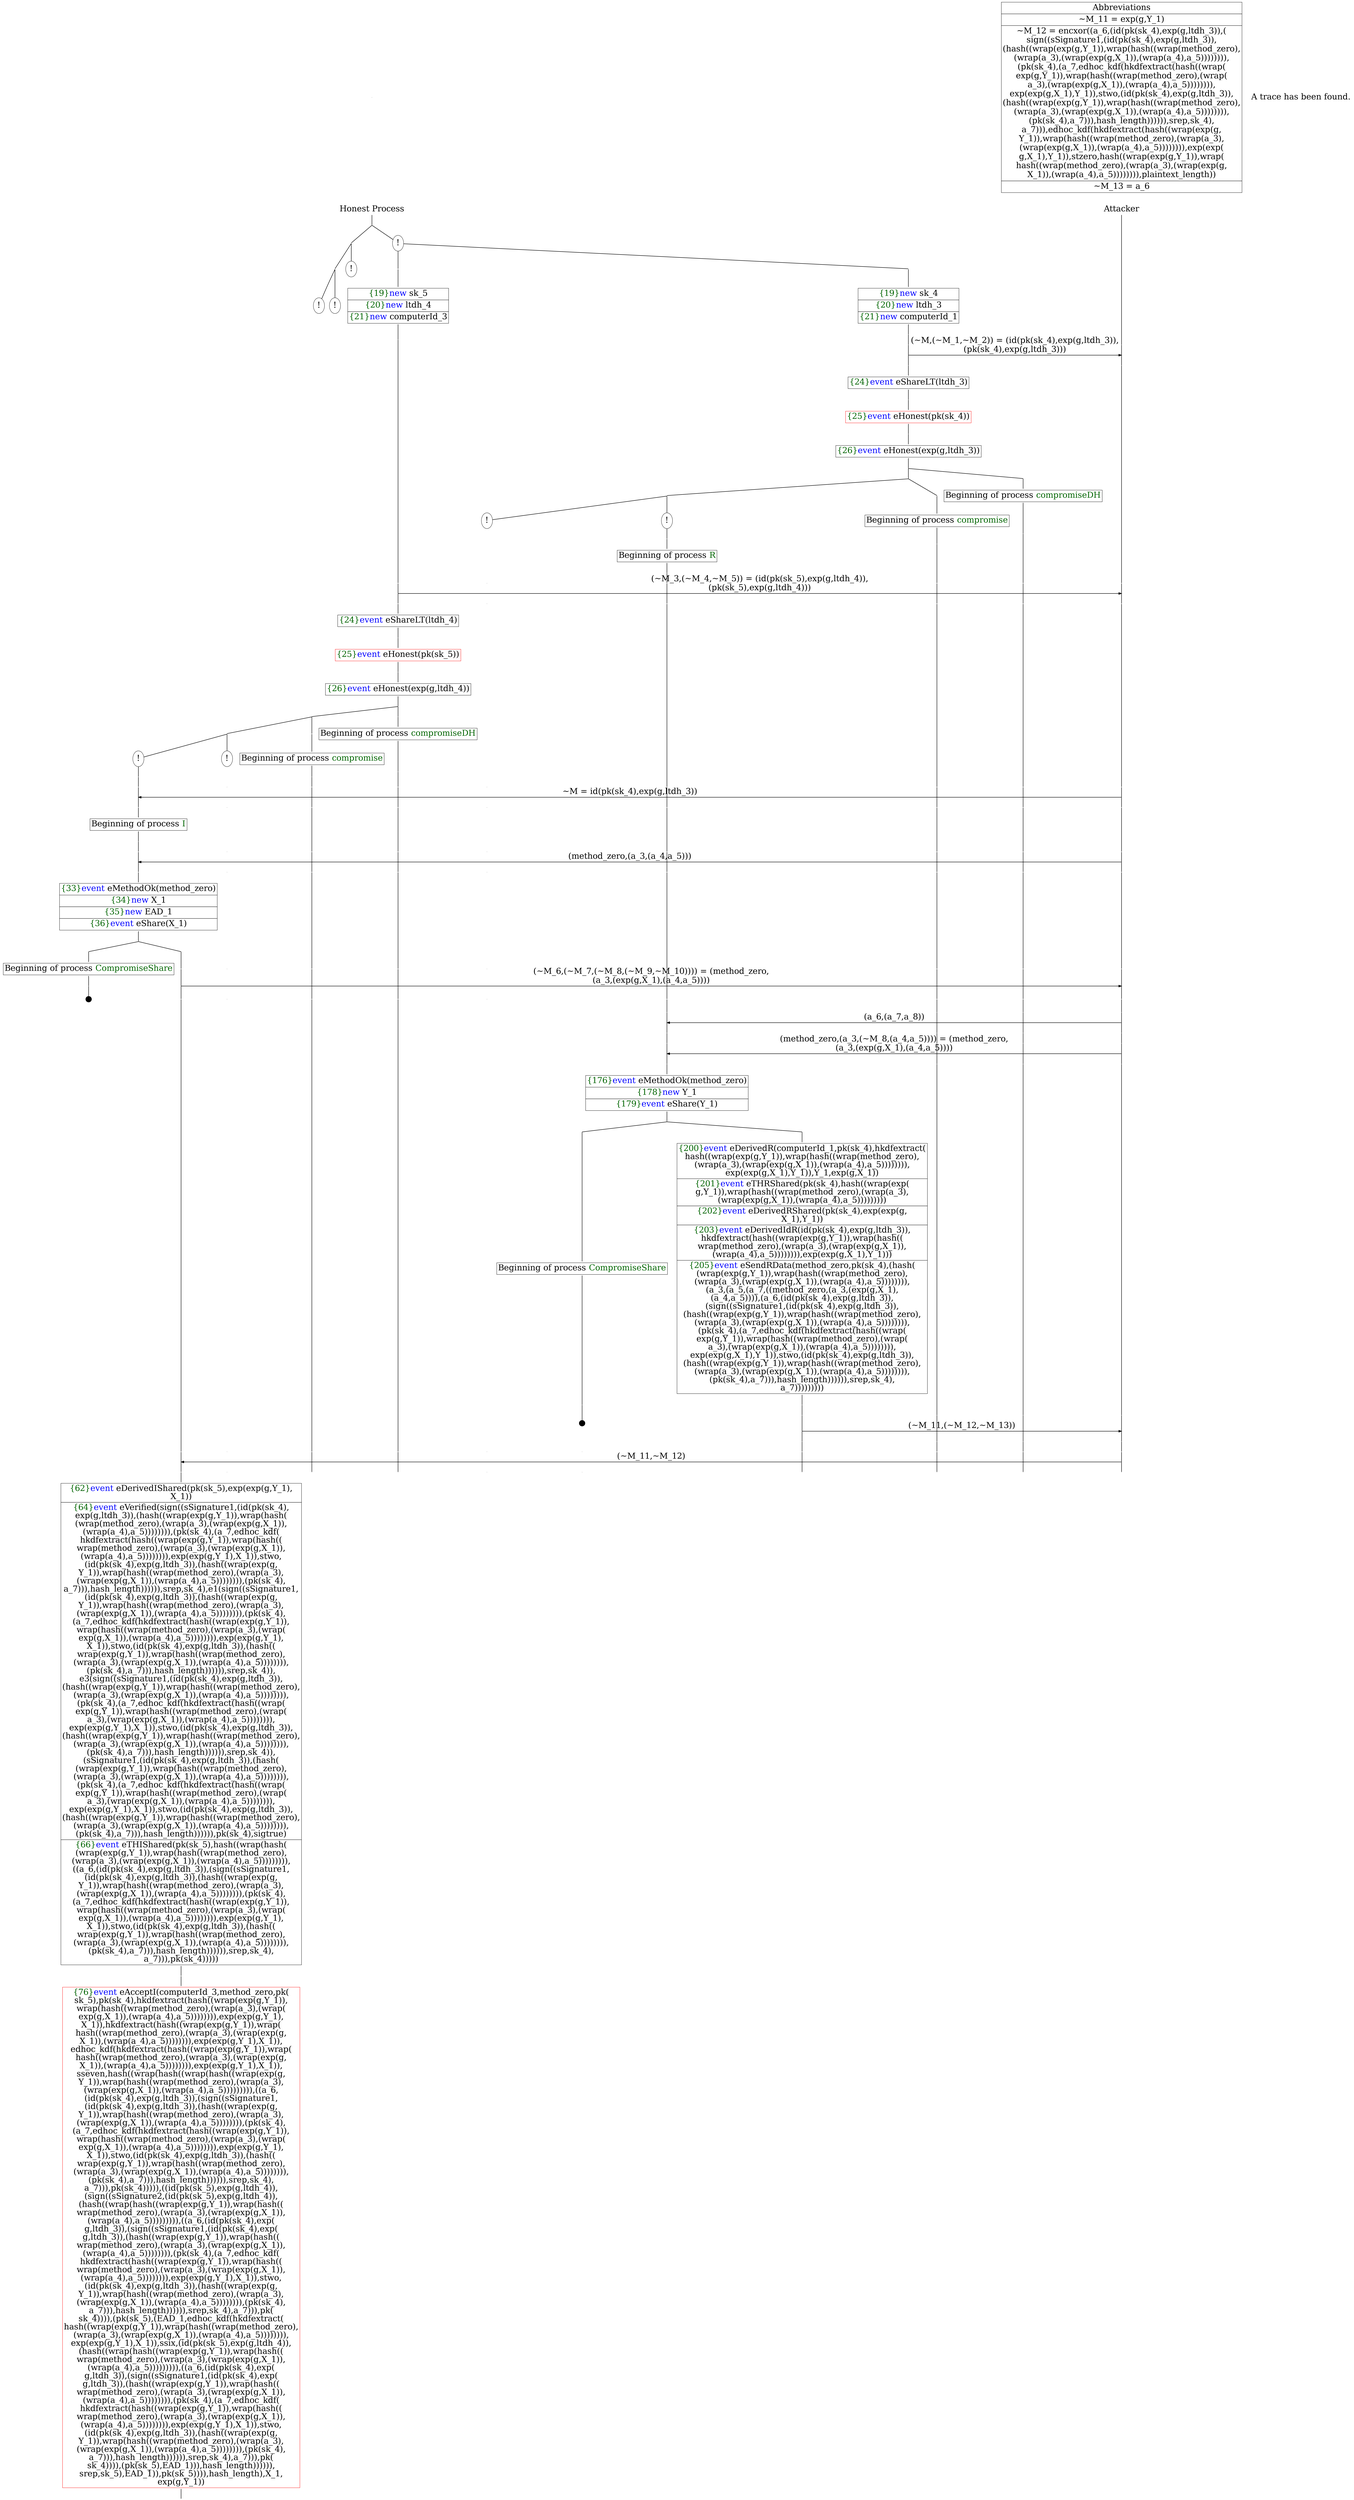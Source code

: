 digraph {
graph [ordering = out]
edge [arrowhead = none, penwidth = 1.6, fontsize = 30]
node [shape = point, width = 0, height = 0, fontsize = 30]
Trace<br/>
[label = <A trace has been found.<br/>
>, shape = plaintext]
P0__0 [label = "Honest Process", shape = plaintext]
P__0 [label = "Attacker", shape = plaintext]
Trace -> P0__0 [label = "", style = invisible, weight = 100]{rank = same; P0__0 P__0}
P0__0 -> P0__1 [label = <>, weight = 100]
/*RPar */
P0__1 -> P0_1__1 [label = <>]
P0__1 -> P0_0__1 [label = <>]
P0__1 [label = "", fixedsize = false, width = 0, height = 0, shape = none]
{rank = same; P0_0__1 P0_1__1}
P0_0__1 [label = "!", shape = ellipse]
{rank = same; P0_0_1__1 P0_0_0__1}
P0_0_1__1 [label = "", fixedsize = false, width = 0, height = 0, shape = none]
P0_0__1 -> P0_0_1__1 [label = <>]
P0_0_0__1 [label = "", fixedsize = false, width = 0, height = 0, shape = none]
P0_0__1 -> P0_0_0__1 [label = <>]
P0_0_0__1 -> P0_0_0__2 [label = <>, weight = 100]
P0_0_0__2 [shape = plaintext, label = <<TABLE BORDER="0" CELLBORDER="1" CELLSPACING="0" CELLPADDING="4"> <TR><TD><FONT COLOR="darkgreen">{19}</FONT><FONT COLOR="blue">new </FONT>sk_4</TD></TR><TR><TD><FONT COLOR="darkgreen">{20}</FONT><FONT COLOR="blue">new </FONT>ltdh_3</TD></TR><TR><TD><FONT COLOR="darkgreen">{21}</FONT><FONT COLOR="blue">new </FONT>computerId_1</TD></TR></TABLE>>]
P0_0_0__2 -> P0_0_0__3 [label = <>, weight = 100]
P0_0_0__3 -> P0_0_0__4 [label = <>, weight = 100]
P__0 -> P__1 [label = <>, weight = 100]
{rank = same; P__1 P0_0_0__4}
P0_0_0__4 -> P0_0_0__5 [label = <>, weight = 100]
P__1 -> P__2 [label = <>, weight = 100]
{rank = same; P__2 P0_0_0__5}
P0_0_0__5 -> P__2 [label = <(~M,(~M_1,~M_2)) = (id(pk(sk_4),exp(g,ltdh_3)),<br/>
(pk(sk_4),exp(g,ltdh_3)))>, arrowhead = normal]
P0_0_0__5 -> P0_0_0__6 [label = <>, weight = 100]
P__2 -> P__3 [label = <>, weight = 100]
{rank = same; P__3 P0_0_0__6}
P0_0_0__6 -> P0_0_0__7 [label = <>, weight = 100]
P0_0_0__7 [shape = plaintext, label = <<TABLE BORDER="0" CELLBORDER="1" CELLSPACING="0" CELLPADDING="4"> <TR><TD><FONT COLOR="darkgreen">{24}</FONT><FONT COLOR="blue">event</FONT> eShareLT(ltdh_3)</TD></TR></TABLE>>]
P0_0_0__7 -> P0_0_0__8 [label = <>, weight = 100]
P0_0_0__8 -> P0_0_0__9 [label = <>, weight = 100]
P0_0_0__9 [color = red, shape = plaintext, label = <<TABLE BORDER="0" CELLBORDER="1" CELLSPACING="0" CELLPADDING="4"> <TR><TD><FONT COLOR="darkgreen">{25}</FONT><FONT COLOR="blue">event</FONT> eHonest(pk(sk_4))</TD></TR></TABLE>>]
P0_0_0__9 -> P0_0_0__10 [label = <>, weight = 100]
P0_0_0__10 -> P0_0_0__11 [label = <>, weight = 100]
P0_0_0__11 [shape = plaintext, label = <<TABLE BORDER="0" CELLBORDER="1" CELLSPACING="0" CELLPADDING="4"> <TR><TD><FONT COLOR="darkgreen">{26}</FONT><FONT COLOR="blue">event</FONT> eHonest(exp(g,ltdh_3))</TD></TR></TABLE>>]
P0_0_0__11 -> P0_0_0__12 [label = <>, weight = 100]
/*RPar */
P0_0_0__12 -> P0_0_0_1__12 [label = <>]
P0_0_0__12 -> P0_0_0_0__12 [label = <>]
P0_0_0__12 [label = "", fixedsize = false, width = 0, height = 0, shape = none]
{rank = same; P0_0_0_0__12 P0_0_0_1__12}
P0_0_0_0__12 -> P0_0_0_0__13 [label = <>, weight = 100]
P0_0_0_0__13 [shape = plaintext, label = <<TABLE BORDER="0" CELLBORDER="1" CELLSPACING="0" CELLPADDING="4"> <TR><TD>Beginning of process <FONT COLOR="darkgreen">compromiseDH</FONT></TD></TR></TABLE>>]
P0_0_0_0__13 -> P0_0_0_0__14 [label = <>, weight = 100]
/*RPar */
P0_0_0_1__12 -> P0_0_0_1_1__12 [label = <>]
P0_0_0_1__12 -> P0_0_0_1_0__12 [label = <>]
P0_0_0_1__12 [label = "", fixedsize = false, width = 0, height = 0, shape = none]
{rank = same; P0_0_0_1_0__12 P0_0_0_1_1__12}
P0_0_0_1_0__12 -> P0_0_0_1_0__13 [label = <>, weight = 100]
P0_0_0_1_0__13 [shape = plaintext, label = <<TABLE BORDER="0" CELLBORDER="1" CELLSPACING="0" CELLPADDING="4"> <TR><TD>Beginning of process <FONT COLOR="darkgreen">compromise</FONT></TD></TR></TABLE>>]
P0_0_0_1_0__13 -> P0_0_0_1_0__14 [label = <>, weight = 100]
/*RPar */
P0_0_0_1_1__12 -> P0_0_0_1_1_1__12 [label = <>]
P0_0_0_1_1__12 -> P0_0_0_1_1_0__12 [label = <>]
P0_0_0_1_1__12 [label = "", fixedsize = false, width = 0, height = 0, shape = none]
{rank = same; P0_0_0_1_1_0__12 P0_0_0_1_1_1__12}
P0_0_0_1_1_0__12 [label = "!", shape = ellipse]
P0_0_0_1_1_0_0__12 [label = "", fixedsize = false, width = 0, height = 0, shape = none]
P0_0_0_1_1_0__12 -> P0_0_0_1_1_0_0__12 [label = <>, weight = 100]
P0_0_0_1_1_0_0__12 -> P0_0_0_1_1_0_0__13 [label = <>, weight = 100]
P0_0_0_1_1_0_0__13 [shape = plaintext, label = <<TABLE BORDER="0" CELLBORDER="1" CELLSPACING="0" CELLPADDING="4"> <TR><TD>Beginning of process <FONT COLOR="darkgreen">R</FONT></TD></TR></TABLE>>]
P0_0_0_1_1_0_0__13 -> P0_0_0_1_1_0_0__14 [label = <>, weight = 100]
P0_0_0_1_1_1__12 [label = "!", shape = ellipse]
P0_0_1__1 -> P0_0_1__2 [label = <>, weight = 100]
P0_0_1__2 [shape = plaintext, label = <<TABLE BORDER="0" CELLBORDER="1" CELLSPACING="0" CELLPADDING="4"> <TR><TD><FONT COLOR="darkgreen">{19}</FONT><FONT COLOR="blue">new </FONT>sk_5</TD></TR><TR><TD><FONT COLOR="darkgreen">{20}</FONT><FONT COLOR="blue">new </FONT>ltdh_4</TD></TR><TR><TD><FONT COLOR="darkgreen">{21}</FONT><FONT COLOR="blue">new </FONT>computerId_3</TD></TR></TABLE>>]
P0_0_1__2 -> P0_0_1__3 [label = <>, weight = 100]
P0_0_1__3 -> P0_0_1__4 [label = <>, weight = 100]
P0_0_0_1_1_1__13 [label = "", style = invisible]
P0_0_0_1_1_1__12 -> P0_0_0_1_1_1__13 [label = <>, weight = 100, style = invisible]
P0_0_0_1_1_0_0__14 -> P0_0_0_1_1_0_0__15 [label = <>, weight = 100]
P0_0_0_1_0__14 -> P0_0_0_1_0__15 [label = <>, weight = 100]
P0_0_0_0__14 -> P0_0_0_0__15 [label = <>, weight = 100]
P__3 -> P__4 [label = <>, weight = 100]
{rank = same; P__4 P0_0_0_0__15 P0_0_0_1_0__15 P0_0_0_1_1_0_0__15 P0_0_0_1_1_1__13 P0_0_1__4}
P0_0_1__4 -> P0_0_1__5 [label = <>, weight = 100]
P__4 -> P__5 [label = <>, weight = 100]
{rank = same; P__5 P0_0_1__5}
P0_0_1__5 -> P__5 [label = <(~M_3,(~M_4,~M_5)) = (id(pk(sk_5),exp(g,ltdh_4)),<br/>
(pk(sk_5),exp(g,ltdh_4)))>, arrowhead = normal]
P0_0_1__5 -> P0_0_1__6 [label = <>, weight = 100]
P0_0_0_1_1_1__14 [label = "", style = invisible]
P0_0_0_1_1_1__13 -> P0_0_0_1_1_1__14 [label = <>, weight = 100, style = invisible]
P0_0_0_1_1_0_0__15 -> P0_0_0_1_1_0_0__16 [label = <>, weight = 100]
P0_0_0_1_0__15 -> P0_0_0_1_0__16 [label = <>, weight = 100]
P0_0_0_0__15 -> P0_0_0_0__16 [label = <>, weight = 100]
P__5 -> P__6 [label = <>, weight = 100]
{rank = same; P__6 P0_0_0_0__16 P0_0_0_1_0__16 P0_0_0_1_1_0_0__16 P0_0_0_1_1_1__14 P0_0_1__6}
P0_0_1__6 -> P0_0_1__7 [label = <>, weight = 100]
P0_0_1__7 [shape = plaintext, label = <<TABLE BORDER="0" CELLBORDER="1" CELLSPACING="0" CELLPADDING="4"> <TR><TD><FONT COLOR="darkgreen">{24}</FONT><FONT COLOR="blue">event</FONT> eShareLT(ltdh_4)</TD></TR></TABLE>>]
P0_0_1__7 -> P0_0_1__8 [label = <>, weight = 100]
P0_0_1__8 -> P0_0_1__9 [label = <>, weight = 100]
P0_0_1__9 [color = red, shape = plaintext, label = <<TABLE BORDER="0" CELLBORDER="1" CELLSPACING="0" CELLPADDING="4"> <TR><TD><FONT COLOR="darkgreen">{25}</FONT><FONT COLOR="blue">event</FONT> eHonest(pk(sk_5))</TD></TR></TABLE>>]
P0_0_1__9 -> P0_0_1__10 [label = <>, weight = 100]
P0_0_1__10 -> P0_0_1__11 [label = <>, weight = 100]
P0_0_1__11 [shape = plaintext, label = <<TABLE BORDER="0" CELLBORDER="1" CELLSPACING="0" CELLPADDING="4"> <TR><TD><FONT COLOR="darkgreen">{26}</FONT><FONT COLOR="blue">event</FONT> eHonest(exp(g,ltdh_4))</TD></TR></TABLE>>]
P0_0_1__11 -> P0_0_1__12 [label = <>, weight = 100]
/*RPar */
P0_0_1__12 -> P0_0_1_1__12 [label = <>]
P0_0_1__12 -> P0_0_1_0__12 [label = <>]
P0_0_1__12 [label = "", fixedsize = false, width = 0, height = 0, shape = none]
{rank = same; P0_0_1_0__12 P0_0_1_1__12}
P0_0_1_0__12 -> P0_0_1_0__13 [label = <>, weight = 100]
P0_0_1_0__13 [shape = plaintext, label = <<TABLE BORDER="0" CELLBORDER="1" CELLSPACING="0" CELLPADDING="4"> <TR><TD>Beginning of process <FONT COLOR="darkgreen">compromiseDH</FONT></TD></TR></TABLE>>]
P0_0_1_0__13 -> P0_0_1_0__14 [label = <>, weight = 100]
/*RPar */
P0_0_1_1__12 -> P0_0_1_1_1__12 [label = <>]
P0_0_1_1__12 -> P0_0_1_1_0__12 [label = <>]
P0_0_1_1__12 [label = "", fixedsize = false, width = 0, height = 0, shape = none]
{rank = same; P0_0_1_1_0__12 P0_0_1_1_1__12}
P0_0_1_1_0__12 -> P0_0_1_1_0__13 [label = <>, weight = 100]
P0_0_1_1_0__13 [shape = plaintext, label = <<TABLE BORDER="0" CELLBORDER="1" CELLSPACING="0" CELLPADDING="4"> <TR><TD>Beginning of process <FONT COLOR="darkgreen">compromise</FONT></TD></TR></TABLE>>]
P0_0_1_1_0__13 -> P0_0_1_1_0__14 [label = <>, weight = 100]
/*RPar */
P0_0_1_1_1__12 -> P0_0_1_1_1_1__12 [label = <>]
P0_0_1_1_1__12 -> P0_0_1_1_1_0__12 [label = <>]
P0_0_1_1_1__12 [label = "", fixedsize = false, width = 0, height = 0, shape = none]
{rank = same; P0_0_1_1_1_0__12 P0_0_1_1_1_1__12}
P0_0_1_1_1_0__12 [label = "!", shape = ellipse]
P0_0_1_1_1_1__12 [label = "!", shape = ellipse]
P0_0_1_1_1_1_0__12 [label = "", fixedsize = false, width = 0, height = 0, shape = none]
P0_0_1_1_1_1__12 -> P0_0_1_1_1_1_0__12 [label = <>, weight = 100]
/*RPar */
P0_1__1 -> P0_1_1__1 [label = <>]
P0_1__1 -> P0_1_0__1 [label = <>]
P0_1__1 [label = "", fixedsize = false, width = 0, height = 0, shape = none]
{rank = same; P0_1_0__1 P0_1_1__1}
P0_1_0__1 [label = "!", shape = ellipse]
/*RPar */
P0_1_1__1 -> P0_1_1_1__1 [label = <>]
P0_1_1__1 -> P0_1_1_0__1 [label = <>]
P0_1_1__1 [label = "", fixedsize = false, width = 0, height = 0, shape = none]
{rank = same; P0_1_1_0__1 P0_1_1_1__1}
P0_1_1_0__1 [label = "!", shape = ellipse]
P0_1_1_1__1 [label = "!", shape = ellipse]
P0_0_1_1_1_1_0__12 -> P0_0_1_1_1_1_0__13 [label = <>, weight = 100]
P0_0_1_1_1_0__13 [label = "", style = invisible]
P0_0_1_1_1_0__12 -> P0_0_1_1_1_0__13 [label = <>, weight = 100, style = invisible]
P0_0_1_1_0__14 -> P0_0_1_1_0__15 [label = <>, weight = 100]
P0_0_1_0__14 -> P0_0_1_0__15 [label = <>, weight = 100]
P0_0_0_1_1_1__15 [label = "", style = invisible]
P0_0_0_1_1_1__14 -> P0_0_0_1_1_1__15 [label = <>, weight = 100, style = invisible]
P0_0_0_1_1_0_0__16 -> P0_0_0_1_1_0_0__17 [label = <>, weight = 100]
P0_0_0_1_0__16 -> P0_0_0_1_0__17 [label = <>, weight = 100]
P0_0_0_0__16 -> P0_0_0_0__17 [label = <>, weight = 100]
P__6 -> P__7 [label = <>, weight = 100]
{rank = same; P__7 P0_0_0_0__17 P0_0_0_1_0__17 P0_0_0_1_1_0_0__17 P0_0_0_1_1_1__15 P0_0_1_0__15 P0_0_1_1_0__15 P0_0_1_1_1_0__13 P0_0_1_1_1_1_0__13}
P0_0_1_1_1_1_0__13 -> P0_0_1_1_1_1_0__14 [label = <>, weight = 100]
P__7 -> P__8 [label = <>, weight = 100]
{rank = same; P__8 P0_0_1_1_1_1_0__14}
P0_0_1_1_1_1_0__14 -> P__8 [label = <~M = id(pk(sk_4),exp(g,ltdh_3))>, dir = back, arrowhead = normal]
P0_0_1_1_1_1_0__14 -> P0_0_1_1_1_1_0__15 [label = <>, weight = 100]
P0_0_1_1_1_0__14 [label = "", style = invisible]
P0_0_1_1_1_0__13 -> P0_0_1_1_1_0__14 [label = <>, weight = 100, style = invisible]
P0_0_1_1_0__15 -> P0_0_1_1_0__16 [label = <>, weight = 100]
P0_0_1_0__15 -> P0_0_1_0__16 [label = <>, weight = 100]
P0_0_0_1_1_1__16 [label = "", style = invisible]
P0_0_0_1_1_1__15 -> P0_0_0_1_1_1__16 [label = <>, weight = 100, style = invisible]
P0_0_0_1_1_0_0__17 -> P0_0_0_1_1_0_0__18 [label = <>, weight = 100]
P0_0_0_1_0__17 -> P0_0_0_1_0__18 [label = <>, weight = 100]
P0_0_0_0__17 -> P0_0_0_0__18 [label = <>, weight = 100]
P__8 -> P__9 [label = <>, weight = 100]
{rank = same; P__9 P0_0_0_0__18 P0_0_0_1_0__18 P0_0_0_1_1_0_0__18 P0_0_0_1_1_1__16 P0_0_1_0__16 P0_0_1_1_0__16 P0_0_1_1_1_0__14 P0_0_1_1_1_1_0__15}
P0_0_1_1_1_1_0__15 -> P0_0_1_1_1_1_0__16 [label = <>, weight = 100]
P0_0_1_1_1_1_0__16 [shape = plaintext, label = <<TABLE BORDER="0" CELLBORDER="1" CELLSPACING="0" CELLPADDING="4"> <TR><TD>Beginning of process <FONT COLOR="darkgreen">I</FONT></TD></TR></TABLE>>]
P0_0_1_1_1_1_0__16 -> P0_0_1_1_1_1_0__17 [label = <>, weight = 100]
P0_0_1_1_1_1_0__17 -> P0_0_1_1_1_1_0__18 [label = <>, weight = 100]
P0_0_1_1_1_0__15 [label = "", style = invisible]
P0_0_1_1_1_0__14 -> P0_0_1_1_1_0__15 [label = <>, weight = 100, style = invisible]
P0_0_1_1_0__16 -> P0_0_1_1_0__17 [label = <>, weight = 100]
P0_0_1_0__16 -> P0_0_1_0__17 [label = <>, weight = 100]
P0_0_0_1_1_1__17 [label = "", style = invisible]
P0_0_0_1_1_1__16 -> P0_0_0_1_1_1__17 [label = <>, weight = 100, style = invisible]
P0_0_0_1_1_0_0__18 -> P0_0_0_1_1_0_0__19 [label = <>, weight = 100]
P0_0_0_1_0__18 -> P0_0_0_1_0__19 [label = <>, weight = 100]
P0_0_0_0__18 -> P0_0_0_0__19 [label = <>, weight = 100]
P__9 -> P__10 [label = <>, weight = 100]
{rank = same; P__10 P0_0_0_0__19 P0_0_0_1_0__19 P0_0_0_1_1_0_0__19 P0_0_0_1_1_1__17 P0_0_1_0__17 P0_0_1_1_0__17 P0_0_1_1_1_0__15 P0_0_1_1_1_1_0__18}
P0_0_1_1_1_1_0__18 -> P0_0_1_1_1_1_0__19 [label = <>, weight = 100]
P__10 -> P__11 [label = <>, weight = 100]
{rank = same; P__11 P0_0_1_1_1_1_0__19}
P0_0_1_1_1_1_0__19 -> P__11 [label = <(method_zero,(a_3,(a_4,a_5)))>, dir = back, arrowhead = normal]
P0_0_1_1_1_1_0__19 -> P0_0_1_1_1_1_0__20 [label = <>, weight = 100]
P0_0_1_1_1_0__16 [label = "", style = invisible]
P0_0_1_1_1_0__15 -> P0_0_1_1_1_0__16 [label = <>, weight = 100, style = invisible]
P0_0_1_1_0__17 -> P0_0_1_1_0__18 [label = <>, weight = 100]
P0_0_1_0__17 -> P0_0_1_0__18 [label = <>, weight = 100]
P0_0_0_1_1_1__18 [label = "", style = invisible]
P0_0_0_1_1_1__17 -> P0_0_0_1_1_1__18 [label = <>, weight = 100, style = invisible]
P0_0_0_1_1_0_0__19 -> P0_0_0_1_1_0_0__20 [label = <>, weight = 100]
P0_0_0_1_0__19 -> P0_0_0_1_0__20 [label = <>, weight = 100]
P0_0_0_0__19 -> P0_0_0_0__20 [label = <>, weight = 100]
P__11 -> P__12 [label = <>, weight = 100]
{rank = same; P__12 P0_0_0_0__20 P0_0_0_1_0__20 P0_0_0_1_1_0_0__20 P0_0_0_1_1_1__18 P0_0_1_0__18 P0_0_1_1_0__18 P0_0_1_1_1_0__16 P0_0_1_1_1_1_0__20}
P0_0_1_1_1_1_0__20 -> P0_0_1_1_1_1_0__21 [label = <>, weight = 100]
P0_0_1_1_1_1_0__21 [shape = plaintext, label = <<TABLE BORDER="0" CELLBORDER="1" CELLSPACING="0" CELLPADDING="4"> <TR><TD><FONT COLOR="darkgreen">{33}</FONT><FONT COLOR="blue">event</FONT> eMethodOk(method_zero)</TD></TR><TR><TD><FONT COLOR="darkgreen">{34}</FONT><FONT COLOR="blue">new </FONT>X_1</TD></TR><TR><TD><FONT COLOR="darkgreen">{35}</FONT><FONT COLOR="blue">new </FONT>EAD_1</TD></TR><TR><TD><FONT COLOR="darkgreen">{36}</FONT><FONT COLOR="blue">event</FONT> eShare(X_1)</TD></TR></TABLE>>]
P0_0_1_1_1_1_0__21 -> P0_0_1_1_1_1_0__22 [label = <>, weight = 100]
/*RPar */
P0_0_1_1_1_1_0__22 -> P0_0_1_1_1_1_0_1__22 [label = <>]
P0_0_1_1_1_1_0__22 -> P0_0_1_1_1_1_0_0__22 [label = <>]
P0_0_1_1_1_1_0__22 [label = "", fixedsize = false, width = 0, height = 0, shape = none]
{rank = same; P0_0_1_1_1_1_0_0__22 P0_0_1_1_1_1_0_1__22}
P0_0_1_1_1_1_0_0__22 -> P0_0_1_1_1_1_0_0__23 [label = <>, weight = 100]
P0_0_1_1_1_0__17 [label = "", style = invisible]
P0_0_1_1_1_0__16 -> P0_0_1_1_1_0__17 [label = <>, weight = 100, style = invisible]
P0_0_1_1_0__18 -> P0_0_1_1_0__19 [label = <>, weight = 100]
P0_0_1_0__18 -> P0_0_1_0__19 [label = <>, weight = 100]
P0_0_0_1_1_1__19 [label = "", style = invisible]
P0_0_0_1_1_1__18 -> P0_0_0_1_1_1__19 [label = <>, weight = 100, style = invisible]
P0_0_0_1_1_0_0__20 -> P0_0_0_1_1_0_0__21 [label = <>, weight = 100]
P0_0_0_1_0__20 -> P0_0_0_1_0__21 [label = <>, weight = 100]
P0_0_0_0__20 -> P0_0_0_0__21 [label = <>, weight = 100]
P__12 -> P__13 [label = <>, weight = 100]
{rank = same; P__13 P0_0_0_0__21 P0_0_0_1_0__21 P0_0_0_1_1_0_0__21 P0_0_0_1_1_1__19 P0_0_1_0__19 P0_0_1_1_0__19 P0_0_1_1_1_0__17 P0_0_1_1_1_1_0_0__23}
P0_0_1_1_1_1_0_0__23 -> P0_0_1_1_1_1_0_0__24 [label = <>, weight = 100]
P__13 -> P__14 [label = <>, weight = 100]
{rank = same; P__14 P0_0_1_1_1_1_0_0__24}
P0_0_1_1_1_1_0_0__24 -> P__14 [label = <(~M_6,(~M_7,(~M_8,(~M_9,~M_10)))) = (method_zero,<br/>
(a_3,(exp(g,X_1),(a_4,a_5))))>, arrowhead = normal]
P0_0_1_1_1_1_0_0__24 -> P0_0_1_1_1_1_0_0__25 [label = <>, weight = 100]
P0_0_1_1_1_0__18 [label = "", style = invisible]
P0_0_1_1_1_0__17 -> P0_0_1_1_1_0__18 [label = <>, weight = 100, style = invisible]
P0_0_1_1_0__19 -> P0_0_1_1_0__20 [label = <>, weight = 100]
P0_0_1_0__19 -> P0_0_1_0__20 [label = <>, weight = 100]
P0_0_0_1_1_1__20 [label = "", style = invisible]
P0_0_0_1_1_1__19 -> P0_0_0_1_1_1__20 [label = <>, weight = 100, style = invisible]
P0_0_0_1_1_0_0__21 -> P0_0_0_1_1_0_0__22 [label = <>, weight = 100]
P0_0_0_1_0__21 -> P0_0_0_1_0__22 [label = <>, weight = 100]
P0_0_0_0__21 -> P0_0_0_0__22 [label = <>, weight = 100]
P__14 -> P__15 [label = <>, weight = 100]
{rank = same; P__15 P0_0_0_0__22 P0_0_0_1_0__22 P0_0_0_1_1_0_0__22 P0_0_0_1_1_1__20 P0_0_1_0__20 P0_0_1_1_0__20 P0_0_1_1_1_0__18 P0_0_1_1_1_1_0_0__25}
P0_0_1_1_1_1_0_1__22 -> P0_0_1_1_1_1_0_1__23 [label = <>, weight = 100]
P0_0_1_1_1_1_0_1__23 [shape = plaintext, label = <<TABLE BORDER="0" CELLBORDER="1" CELLSPACING="0" CELLPADDING="4"> <TR><TD>Beginning of process <FONT COLOR="darkgreen">CompromiseShare</FONT></TD></TR></TABLE>>]
P0_0_1_1_1_1_0_1__23 -> P0_0_1_1_1_1_0_1__24 [label = <>, weight = 100]
P0_0_1_1_1_1_0_1__25 [label = "", width = 0.3, height = 0.3]
P0_0_1_1_1_1_0_1__24 -> P0_0_1_1_1_1_0_1__25 [label = <>, weight = 100]
P0_0_0_1_1_0_0__22 -> P0_0_0_1_1_0_0__23 [label = <>, weight = 100]
P0_0_0_1_0__22 -> P0_0_0_1_0__23 [label = <>, weight = 100]
P0_0_0_0__22 -> P0_0_0_0__23 [label = <>, weight = 100]
P__15 -> P__16 [label = <>, weight = 100]
{rank = same; P__16 P0_0_0_0__23 P0_0_0_1_0__23 P0_0_0_1_1_0_0__23}
P0_0_0_1_1_0_0__23 -> P0_0_0_1_1_0_0__24 [label = <>, weight = 100]
P__16 -> P__17 [label = <>, weight = 100]
{rank = same; P__17 P0_0_0_1_1_0_0__24}
P0_0_0_1_1_0_0__24 -> P__17 [label = <(a_6,(a_7,a_8))>, dir = back, arrowhead = normal]
P0_0_0_1_1_0_0__24 -> P0_0_0_1_1_0_0__25 [label = <>, weight = 100]
P0_0_0_1_0__23 -> P0_0_0_1_0__24 [label = <>, weight = 100]
P0_0_0_0__23 -> P0_0_0_0__24 [label = <>, weight = 100]
P__17 -> P__18 [label = <>, weight = 100]
{rank = same; P__18 P0_0_0_0__24 P0_0_0_1_0__24 P0_0_0_1_1_0_0__25}
P0_0_0_1_1_0_0__25 -> P0_0_0_1_1_0_0__26 [label = <>, weight = 100]
P0_0_0_1_0__24 -> P0_0_0_1_0__25 [label = <>, weight = 100]
P0_0_0_0__24 -> P0_0_0_0__25 [label = <>, weight = 100]
P__18 -> P__19 [label = <>, weight = 100]
{rank = same; P__19 P0_0_0_0__25 P0_0_0_1_0__25 P0_0_0_1_1_0_0__26}
P0_0_0_1_1_0_0__26 -> P0_0_0_1_1_0_0__27 [label = <>, weight = 100]
P__19 -> P__20 [label = <>, weight = 100]
{rank = same; P__20 P0_0_0_1_1_0_0__27}
P0_0_0_1_1_0_0__27 -> P__20 [label = <(method_zero,(a_3,(~M_8,(a_4,a_5)))) = (method_zero,<br/>
(a_3,(exp(g,X_1),(a_4,a_5))))>, dir = back, arrowhead = normal]
P0_0_0_1_1_0_0__27 -> P0_0_0_1_1_0_0__28 [label = <>, weight = 100]
P0_0_0_1_0__25 -> P0_0_0_1_0__26 [label = <>, weight = 100]
P0_0_0_0__25 -> P0_0_0_0__26 [label = <>, weight = 100]
P__20 -> P__21 [label = <>, weight = 100]
{rank = same; P__21 P0_0_0_0__26 P0_0_0_1_0__26 P0_0_0_1_1_0_0__28}
P0_0_0_1_1_0_0__28 -> P0_0_0_1_1_0_0__29 [label = <>, weight = 100]
P0_0_0_1_1_0_0__29 [shape = plaintext, label = <<TABLE BORDER="0" CELLBORDER="1" CELLSPACING="0" CELLPADDING="4"> <TR><TD><FONT COLOR="darkgreen">{176}</FONT><FONT COLOR="blue">event</FONT> eMethodOk(method_zero)</TD></TR><TR><TD><FONT COLOR="darkgreen">{178}</FONT><FONT COLOR="blue">new </FONT>Y_1</TD></TR><TR><TD><FONT COLOR="darkgreen">{179}</FONT><FONT COLOR="blue">event</FONT> eShare(Y_1)</TD></TR></TABLE>>]
P0_0_0_1_1_0_0__29 -> P0_0_0_1_1_0_0__30 [label = <>, weight = 100]
/*RPar */
P0_0_0_1_1_0_0__30 -> P0_0_0_1_1_0_0_1__30 [label = <>]
P0_0_0_1_1_0_0__30 -> P0_0_0_1_1_0_0_0__30 [label = <>]
P0_0_0_1_1_0_0__30 [label = "", fixedsize = false, width = 0, height = 0, shape = none]
{rank = same; P0_0_0_1_1_0_0_0__30 P0_0_0_1_1_0_0_1__30}
P0_0_0_1_1_0_0_0__30 -> P0_0_0_1_1_0_0_0__31 [label = <>, weight = 100]
P0_0_0_1_1_0_0_0__31 [shape = plaintext, label = <<TABLE BORDER="0" CELLBORDER="1" CELLSPACING="0" CELLPADDING="4"> <TR><TD><FONT COLOR="darkgreen">{200}</FONT><FONT COLOR="blue">event</FONT> eDerivedR(computerId_1,pk(sk_4),hkdfextract(<br/>
hash((wrap(exp(g,Y_1)),wrap(hash((wrap(method_zero),<br/>
(wrap(a_3),(wrap(exp(g,X_1)),(wrap(a_4),a_5)))))))),<br/>
exp(exp(g,X_1),Y_1)),Y_1,exp(g,X_1))</TD></TR><TR><TD><FONT COLOR="darkgreen">{201}</FONT><FONT COLOR="blue">event</FONT> eTHRShared(pk(sk_4),hash((wrap(exp(<br/>
g,Y_1)),wrap(hash((wrap(method_zero),(wrap(a_3),<br/>
(wrap(exp(g,X_1)),(wrap(a_4),a_5)))))))))</TD></TR><TR><TD><FONT COLOR="darkgreen">{202}</FONT><FONT COLOR="blue">event</FONT> eDerivedRShared(pk(sk_4),exp(exp(g,<br/>
X_1),Y_1))</TD></TR><TR><TD><FONT COLOR="darkgreen">{203}</FONT><FONT COLOR="blue">event</FONT> eDerivedIdR(id(pk(sk_4),exp(g,ltdh_3)),<br/>
hkdfextract(hash((wrap(exp(g,Y_1)),wrap(hash((<br/>
wrap(method_zero),(wrap(a_3),(wrap(exp(g,X_1)),<br/>
(wrap(a_4),a_5)))))))),exp(exp(g,X_1),Y_1)))</TD></TR><TR><TD><FONT COLOR="darkgreen">{205}</FONT><FONT COLOR="blue">event</FONT> eSendRData(method_zero,pk(sk_4),(hash(<br/>
(wrap(exp(g,Y_1)),wrap(hash((wrap(method_zero),<br/>
(wrap(a_3),(wrap(exp(g,X_1)),(wrap(a_4),a_5)))))))),<br/>
(a_3,(a_5,(a_7,((method_zero,(a_3,(exp(g,X_1),<br/>
(a_4,a_5)))),(a_6,(id(pk(sk_4),exp(g,ltdh_3)),<br/>
(sign((sSignature1,(id(pk(sk_4),exp(g,ltdh_3)),<br/>
(hash((wrap(exp(g,Y_1)),wrap(hash((wrap(method_zero),<br/>
(wrap(a_3),(wrap(exp(g,X_1)),(wrap(a_4),a_5)))))))),<br/>
(pk(sk_4),(a_7,edhoc_kdf(hkdfextract(hash((wrap(<br/>
exp(g,Y_1)),wrap(hash((wrap(method_zero),(wrap(<br/>
a_3),(wrap(exp(g,X_1)),(wrap(a_4),a_5)))))))),<br/>
exp(exp(g,X_1),Y_1)),stwo,(id(pk(sk_4),exp(g,ltdh_3)),<br/>
(hash((wrap(exp(g,Y_1)),wrap(hash((wrap(method_zero),<br/>
(wrap(a_3),(wrap(exp(g,X_1)),(wrap(a_4),a_5)))))))),<br/>
(pk(sk_4),a_7))),hash_length)))))),srep,sk_4),<br/>
a_7)))))))))</TD></TR></TABLE>>]
P0_0_0_1_1_0_0_0__31 -> P0_0_0_1_1_0_0_0__32 [label = <>, weight = 100]
P0_0_0_1_1_0_0_0__32 -> P0_0_0_1_1_0_0_0__33 [label = <>, weight = 100]
P0_0_0_1_0__26 -> P0_0_0_1_0__27 [label = <>, weight = 100]
P0_0_0_0__26 -> P0_0_0_0__27 [label = <>, weight = 100]
P__21 -> P__22 [label = <>, weight = 100]
{rank = same; P__22 P0_0_0_0__27 P0_0_0_1_0__27 P0_0_0_1_1_0_0_0__33}
P0_0_0_1_1_0_0_0__33 -> P0_0_0_1_1_0_0_0__34 [label = <>, weight = 100]
P__22 -> P__23 [label = <>, weight = 100]
{rank = same; P__23 P0_0_0_1_1_0_0_0__34}
P0_0_0_1_1_0_0_0__34 -> P__23 [label = <(~M_11,(~M_12,~M_13))>, arrowhead = normal]
P0_0_0_1_1_0_0_0__34 -> P0_0_0_1_1_0_0_0__35 [label = <>, weight = 100]
P0_0_0_1_0__27 -> P0_0_0_1_0__28 [label = <>, weight = 100]
P0_0_0_0__27 -> P0_0_0_0__28 [label = <>, weight = 100]
P__23 -> P__24 [label = <>, weight = 100]
{rank = same; P__24 P0_0_0_0__28 P0_0_0_1_0__28 P0_0_0_1_1_0_0_0__35}
P0_0_0_1_1_0_0_1__30 -> P0_0_0_1_1_0_0_1__31 [label = <>, weight = 100]
P0_0_0_1_1_0_0_1__31 [shape = plaintext, label = <<TABLE BORDER="0" CELLBORDER="1" CELLSPACING="0" CELLPADDING="4"> <TR><TD>Beginning of process <FONT COLOR="darkgreen">CompromiseShare</FONT></TD></TR></TABLE>>]
P0_0_0_1_1_0_0_1__31 -> P0_0_0_1_1_0_0_1__32 [label = <>, weight = 100]
P0_0_0_1_1_0_0_1__33 [label = "", width = 0.3, height = 0.3]
P0_0_0_1_1_0_0_1__32 -> P0_0_0_1_1_0_0_1__33 [label = <>, weight = 100]
P0_0_1_1_1_1_0_0__25 -> P0_0_1_1_1_1_0_0__26 [label = <>, weight = 100]
P0_0_1_1_1_0__19 [label = "", style = invisible]
P0_0_1_1_1_0__18 -> P0_0_1_1_1_0__19 [label = <>, weight = 100, style = invisible]
P0_0_1_1_0__20 -> P0_0_1_1_0__21 [label = <>, weight = 100]
P0_0_1_0__20 -> P0_0_1_0__21 [label = <>, weight = 100]
P0_0_0_1_1_1__21 [label = "", style = invisible]
P0_0_0_1_1_1__20 -> P0_0_0_1_1_1__21 [label = <>, weight = 100, style = invisible]
P0_0_0_1_1_0_0_1__34 [label = "", style = invisible]
P0_0_0_1_1_0_0_1__33 -> P0_0_0_1_1_0_0_1__34 [label = <>, weight = 100, style = invisible]
P0_0_0_1_1_0_0_0__35 -> P0_0_0_1_1_0_0_0__36 [label = <>, weight = 100]
P0_0_0_1_0__28 -> P0_0_0_1_0__29 [label = <>, weight = 100]
P0_0_0_0__28 -> P0_0_0_0__29 [label = <>, weight = 100]
P__24 -> P__25 [label = <>, weight = 100]
{rank = same; P__25 P0_0_0_0__29 P0_0_0_1_0__29 P0_0_0_1_1_0_0_0__36 P0_0_0_1_1_0_0_1__34 P0_0_0_1_1_1__21 P0_0_1_0__21 P0_0_1_1_0__21 P0_0_1_1_1_0__19 P0_0_1_1_1_1_0_0__26}
P0_0_1_1_1_1_0_0__26 -> P0_0_1_1_1_1_0_0__27 [label = <>, weight = 100]
P__25 -> P__26 [label = <>, weight = 100]
{rank = same; P__26 P0_0_1_1_1_1_0_0__27}
P0_0_1_1_1_1_0_0__27 -> P__26 [label = <(~M_11,~M_12)>, dir = back, arrowhead = normal]
P0_0_1_1_1_1_0_0__27 -> P0_0_1_1_1_1_0_0__28 [label = <>, weight = 100]
P0_0_1_1_1_0__20 [label = "", style = invisible]
P0_0_1_1_1_0__19 -> P0_0_1_1_1_0__20 [label = <>, weight = 100, style = invisible]
P0_0_1_1_0__21 -> P0_0_1_1_0__22 [label = <>, weight = 100]
P0_0_1_0__21 -> P0_0_1_0__22 [label = <>, weight = 100]
P0_0_0_1_1_1__22 [label = "", style = invisible]
P0_0_0_1_1_1__21 -> P0_0_0_1_1_1__22 [label = <>, weight = 100, style = invisible]
P0_0_0_1_1_0_0_1__35 [label = "", style = invisible]
P0_0_0_1_1_0_0_1__34 -> P0_0_0_1_1_0_0_1__35 [label = <>, weight = 100, style = invisible]
P0_0_0_1_1_0_0_0__36 -> P0_0_0_1_1_0_0_0__37 [label = <>, weight = 100]
P0_0_0_1_0__29 -> P0_0_0_1_0__30 [label = <>, weight = 100]
P0_0_0_0__29 -> P0_0_0_0__30 [label = <>, weight = 100]
P__26 -> P__27 [label = <>, weight = 100]
{rank = same; P__27 P0_0_0_0__30 P0_0_0_1_0__30 P0_0_0_1_1_0_0_0__37 P0_0_0_1_1_0_0_1__35 P0_0_0_1_1_1__22 P0_0_1_0__22 P0_0_1_1_0__22 P0_0_1_1_1_0__20 P0_0_1_1_1_1_0_0__28}
P0_0_1_1_1_1_0_0__28 -> P0_0_1_1_1_1_0_0__29 [label = <>, weight = 100]
P0_0_1_1_1_1_0_0__29 [shape = plaintext, label = <<TABLE BORDER="0" CELLBORDER="1" CELLSPACING="0" CELLPADDING="4"> <TR><TD><FONT COLOR="darkgreen">{62}</FONT><FONT COLOR="blue">event</FONT> eDerivedIShared(pk(sk_5),exp(exp(g,Y_1),<br/>
X_1))</TD></TR><TR><TD><FONT COLOR="darkgreen">{64}</FONT><FONT COLOR="blue">event</FONT> eVerified(sign((sSignature1,(id(pk(sk_4),<br/>
exp(g,ltdh_3)),(hash((wrap(exp(g,Y_1)),wrap(hash(<br/>
(wrap(method_zero),(wrap(a_3),(wrap(exp(g,X_1)),<br/>
(wrap(a_4),a_5)))))))),(pk(sk_4),(a_7,edhoc_kdf(<br/>
hkdfextract(hash((wrap(exp(g,Y_1)),wrap(hash((<br/>
wrap(method_zero),(wrap(a_3),(wrap(exp(g,X_1)),<br/>
(wrap(a_4),a_5)))))))),exp(exp(g,Y_1),X_1)),stwo,<br/>
(id(pk(sk_4),exp(g,ltdh_3)),(hash((wrap(exp(g,<br/>
Y_1)),wrap(hash((wrap(method_zero),(wrap(a_3),<br/>
(wrap(exp(g,X_1)),(wrap(a_4),a_5)))))))),(pk(sk_4),<br/>
a_7))),hash_length)))))),srep,sk_4),e1(sign((sSignature1,<br/>
(id(pk(sk_4),exp(g,ltdh_3)),(hash((wrap(exp(g,<br/>
Y_1)),wrap(hash((wrap(method_zero),(wrap(a_3),<br/>
(wrap(exp(g,X_1)),(wrap(a_4),a_5)))))))),(pk(sk_4),<br/>
(a_7,edhoc_kdf(hkdfextract(hash((wrap(exp(g,Y_1)),<br/>
wrap(hash((wrap(method_zero),(wrap(a_3),(wrap(<br/>
exp(g,X_1)),(wrap(a_4),a_5)))))))),exp(exp(g,Y_1),<br/>
X_1)),stwo,(id(pk(sk_4),exp(g,ltdh_3)),(hash((<br/>
wrap(exp(g,Y_1)),wrap(hash((wrap(method_zero),<br/>
(wrap(a_3),(wrap(exp(g,X_1)),(wrap(a_4),a_5)))))))),<br/>
(pk(sk_4),a_7))),hash_length)))))),srep,sk_4)),<br/>
e3(sign((sSignature1,(id(pk(sk_4),exp(g,ltdh_3)),<br/>
(hash((wrap(exp(g,Y_1)),wrap(hash((wrap(method_zero),<br/>
(wrap(a_3),(wrap(exp(g,X_1)),(wrap(a_4),a_5)))))))),<br/>
(pk(sk_4),(a_7,edhoc_kdf(hkdfextract(hash((wrap(<br/>
exp(g,Y_1)),wrap(hash((wrap(method_zero),(wrap(<br/>
a_3),(wrap(exp(g,X_1)),(wrap(a_4),a_5)))))))),<br/>
exp(exp(g,Y_1),X_1)),stwo,(id(pk(sk_4),exp(g,ltdh_3)),<br/>
(hash((wrap(exp(g,Y_1)),wrap(hash((wrap(method_zero),<br/>
(wrap(a_3),(wrap(exp(g,X_1)),(wrap(a_4),a_5)))))))),<br/>
(pk(sk_4),a_7))),hash_length)))))),srep,sk_4)),<br/>
(sSignature1,(id(pk(sk_4),exp(g,ltdh_3)),(hash(<br/>
(wrap(exp(g,Y_1)),wrap(hash((wrap(method_zero),<br/>
(wrap(a_3),(wrap(exp(g,X_1)),(wrap(a_4),a_5)))))))),<br/>
(pk(sk_4),(a_7,edhoc_kdf(hkdfextract(hash((wrap(<br/>
exp(g,Y_1)),wrap(hash((wrap(method_zero),(wrap(<br/>
a_3),(wrap(exp(g,X_1)),(wrap(a_4),a_5)))))))),<br/>
exp(exp(g,Y_1),X_1)),stwo,(id(pk(sk_4),exp(g,ltdh_3)),<br/>
(hash((wrap(exp(g,Y_1)),wrap(hash((wrap(method_zero),<br/>
(wrap(a_3),(wrap(exp(g,X_1)),(wrap(a_4),a_5)))))))),<br/>
(pk(sk_4),a_7))),hash_length)))))),pk(sk_4),sigtrue)<br/>
</TD></TR><TR><TD><FONT COLOR="darkgreen">{66}</FONT><FONT COLOR="blue">event</FONT> eTHIShared(pk(sk_5),hash((wrap(hash(<br/>
(wrap(exp(g,Y_1)),wrap(hash((wrap(method_zero),<br/>
(wrap(a_3),(wrap(exp(g,X_1)),(wrap(a_4),a_5))))))))),<br/>
((a_6,(id(pk(sk_4),exp(g,ltdh_3)),(sign((sSignature1,<br/>
(id(pk(sk_4),exp(g,ltdh_3)),(hash((wrap(exp(g,<br/>
Y_1)),wrap(hash((wrap(method_zero),(wrap(a_3),<br/>
(wrap(exp(g,X_1)),(wrap(a_4),a_5)))))))),(pk(sk_4),<br/>
(a_7,edhoc_kdf(hkdfextract(hash((wrap(exp(g,Y_1)),<br/>
wrap(hash((wrap(method_zero),(wrap(a_3),(wrap(<br/>
exp(g,X_1)),(wrap(a_4),a_5)))))))),exp(exp(g,Y_1),<br/>
X_1)),stwo,(id(pk(sk_4),exp(g,ltdh_3)),(hash((<br/>
wrap(exp(g,Y_1)),wrap(hash((wrap(method_zero),<br/>
(wrap(a_3),(wrap(exp(g,X_1)),(wrap(a_4),a_5)))))))),<br/>
(pk(sk_4),a_7))),hash_length)))))),srep,sk_4),<br/>
a_7))),pk(sk_4)))))</TD></TR></TABLE>>]
P0_0_1_1_1_1_0_0__29 -> P0_0_1_1_1_1_0_0__30 [label = <>, weight = 100]
P0_0_1_1_1_1_0_0__30 -> P0_0_1_1_1_1_0_0__31 [label = <>, weight = 100]
P0_0_1_1_1_1_0_0__31 [color = red, shape = plaintext, label = <<TABLE BORDER="0" CELLBORDER="1" CELLSPACING="0" CELLPADDING="4"> <TR><TD><FONT COLOR="darkgreen">{76}</FONT><FONT COLOR="blue">event</FONT> eAcceptI(computerId_3,method_zero,pk(<br/>
sk_5),pk(sk_4),hkdfextract(hash((wrap(exp(g,Y_1)),<br/>
wrap(hash((wrap(method_zero),(wrap(a_3),(wrap(<br/>
exp(g,X_1)),(wrap(a_4),a_5)))))))),exp(exp(g,Y_1),<br/>
X_1)),hkdfextract(hash((wrap(exp(g,Y_1)),wrap(<br/>
hash((wrap(method_zero),(wrap(a_3),(wrap(exp(g,<br/>
X_1)),(wrap(a_4),a_5)))))))),exp(exp(g,Y_1),X_1)),<br/>
edhoc_kdf(hkdfextract(hash((wrap(exp(g,Y_1)),wrap(<br/>
hash((wrap(method_zero),(wrap(a_3),(wrap(exp(g,<br/>
X_1)),(wrap(a_4),a_5)))))))),exp(exp(g,Y_1),X_1)),<br/>
sseven,hash((wrap(hash((wrap(hash((wrap(exp(g,<br/>
Y_1)),wrap(hash((wrap(method_zero),(wrap(a_3),<br/>
(wrap(exp(g,X_1)),(wrap(a_4),a_5))))))))),((a_6,<br/>
(id(pk(sk_4),exp(g,ltdh_3)),(sign((sSignature1,<br/>
(id(pk(sk_4),exp(g,ltdh_3)),(hash((wrap(exp(g,<br/>
Y_1)),wrap(hash((wrap(method_zero),(wrap(a_3),<br/>
(wrap(exp(g,X_1)),(wrap(a_4),a_5)))))))),(pk(sk_4),<br/>
(a_7,edhoc_kdf(hkdfextract(hash((wrap(exp(g,Y_1)),<br/>
wrap(hash((wrap(method_zero),(wrap(a_3),(wrap(<br/>
exp(g,X_1)),(wrap(a_4),a_5)))))))),exp(exp(g,Y_1),<br/>
X_1)),stwo,(id(pk(sk_4),exp(g,ltdh_3)),(hash((<br/>
wrap(exp(g,Y_1)),wrap(hash((wrap(method_zero),<br/>
(wrap(a_3),(wrap(exp(g,X_1)),(wrap(a_4),a_5)))))))),<br/>
(pk(sk_4),a_7))),hash_length)))))),srep,sk_4),<br/>
a_7))),pk(sk_4))))),((id(pk(sk_5),exp(g,ltdh_4)),<br/>
(sign((sSignature2,(id(pk(sk_5),exp(g,ltdh_4)),<br/>
(hash((wrap(hash((wrap(exp(g,Y_1)),wrap(hash((<br/>
wrap(method_zero),(wrap(a_3),(wrap(exp(g,X_1)),<br/>
(wrap(a_4),a_5))))))))),((a_6,(id(pk(sk_4),exp(<br/>
g,ltdh_3)),(sign((sSignature1,(id(pk(sk_4),exp(<br/>
g,ltdh_3)),(hash((wrap(exp(g,Y_1)),wrap(hash((<br/>
wrap(method_zero),(wrap(a_3),(wrap(exp(g,X_1)),<br/>
(wrap(a_4),a_5)))))))),(pk(sk_4),(a_7,edhoc_kdf(<br/>
hkdfextract(hash((wrap(exp(g,Y_1)),wrap(hash((<br/>
wrap(method_zero),(wrap(a_3),(wrap(exp(g,X_1)),<br/>
(wrap(a_4),a_5)))))))),exp(exp(g,Y_1),X_1)),stwo,<br/>
(id(pk(sk_4),exp(g,ltdh_3)),(hash((wrap(exp(g,<br/>
Y_1)),wrap(hash((wrap(method_zero),(wrap(a_3),<br/>
(wrap(exp(g,X_1)),(wrap(a_4),a_5)))))))),(pk(sk_4),<br/>
a_7))),hash_length)))))),srep,sk_4),a_7))),pk(<br/>
sk_4)))),(pk(sk_5),(EAD_1,edhoc_kdf(hkdfextract(<br/>
hash((wrap(exp(g,Y_1)),wrap(hash((wrap(method_zero),<br/>
(wrap(a_3),(wrap(exp(g,X_1)),(wrap(a_4),a_5)))))))),<br/>
exp(exp(g,Y_1),X_1)),ssix,(id(pk(sk_5),exp(g,ltdh_4)),<br/>
(hash((wrap(hash((wrap(exp(g,Y_1)),wrap(hash((<br/>
wrap(method_zero),(wrap(a_3),(wrap(exp(g,X_1)),<br/>
(wrap(a_4),a_5))))))))),((a_6,(id(pk(sk_4),exp(<br/>
g,ltdh_3)),(sign((sSignature1,(id(pk(sk_4),exp(<br/>
g,ltdh_3)),(hash((wrap(exp(g,Y_1)),wrap(hash((<br/>
wrap(method_zero),(wrap(a_3),(wrap(exp(g,X_1)),<br/>
(wrap(a_4),a_5)))))))),(pk(sk_4),(a_7,edhoc_kdf(<br/>
hkdfextract(hash((wrap(exp(g,Y_1)),wrap(hash((<br/>
wrap(method_zero),(wrap(a_3),(wrap(exp(g,X_1)),<br/>
(wrap(a_4),a_5)))))))),exp(exp(g,Y_1),X_1)),stwo,<br/>
(id(pk(sk_4),exp(g,ltdh_3)),(hash((wrap(exp(g,<br/>
Y_1)),wrap(hash((wrap(method_zero),(wrap(a_3),<br/>
(wrap(exp(g,X_1)),(wrap(a_4),a_5)))))))),(pk(sk_4),<br/>
a_7))),hash_length)))))),srep,sk_4),a_7))),pk(<br/>
sk_4)))),(pk(sk_5),EAD_1))),hash_length)))))),<br/>
srep,sk_5),EAD_1)),pk(sk_5)))),hash_length),X_1,<br/>
exp(g,Y_1))</TD></TR></TABLE>>]
P0_0_1_1_1_1_0_0__31 -> P0_0_1_1_1_1_0_0__32 [label = <>, weight = 100]
Abbrev [shape = plaintext, label = <<TABLE BORDER="0" CELLBORDER="1" CELLSPACING="0" CELLPADDING="4"><TR> <TD> Abbreviations </TD></TR><TR><TD>~M_11 = exp(g,Y_1)</TD></TR><TR><TD>~M_12 = encxor((a_6,(id(pk(sk_4),exp(g,ltdh_3)),(<br/>
sign((sSignature1,(id(pk(sk_4),exp(g,ltdh_3)),<br/>
(hash((wrap(exp(g,Y_1)),wrap(hash((wrap(method_zero),<br/>
(wrap(a_3),(wrap(exp(g,X_1)),(wrap(a_4),a_5)))))))),<br/>
(pk(sk_4),(a_7,edhoc_kdf(hkdfextract(hash((wrap(<br/>
exp(g,Y_1)),wrap(hash((wrap(method_zero),(wrap(<br/>
a_3),(wrap(exp(g,X_1)),(wrap(a_4),a_5)))))))),<br/>
exp(exp(g,X_1),Y_1)),stwo,(id(pk(sk_4),exp(g,ltdh_3)),<br/>
(hash((wrap(exp(g,Y_1)),wrap(hash((wrap(method_zero),<br/>
(wrap(a_3),(wrap(exp(g,X_1)),(wrap(a_4),a_5)))))))),<br/>
(pk(sk_4),a_7))),hash_length)))))),srep,sk_4),<br/>
a_7))),edhoc_kdf(hkdfextract(hash((wrap(exp(g,<br/>
Y_1)),wrap(hash((wrap(method_zero),(wrap(a_3),<br/>
(wrap(exp(g,X_1)),(wrap(a_4),a_5)))))))),exp(exp(<br/>
g,X_1),Y_1)),stzero,hash((wrap(exp(g,Y_1)),wrap(<br/>
hash((wrap(method_zero),(wrap(a_3),(wrap(exp(g,<br/>
X_1)),(wrap(a_4),a_5)))))))),plaintext_length))</TD></TR><TR><TD>~M_13 = a_6</TD></TR></TABLE>>]Abbrev -> P__0 [style = invisible, weight =100]}